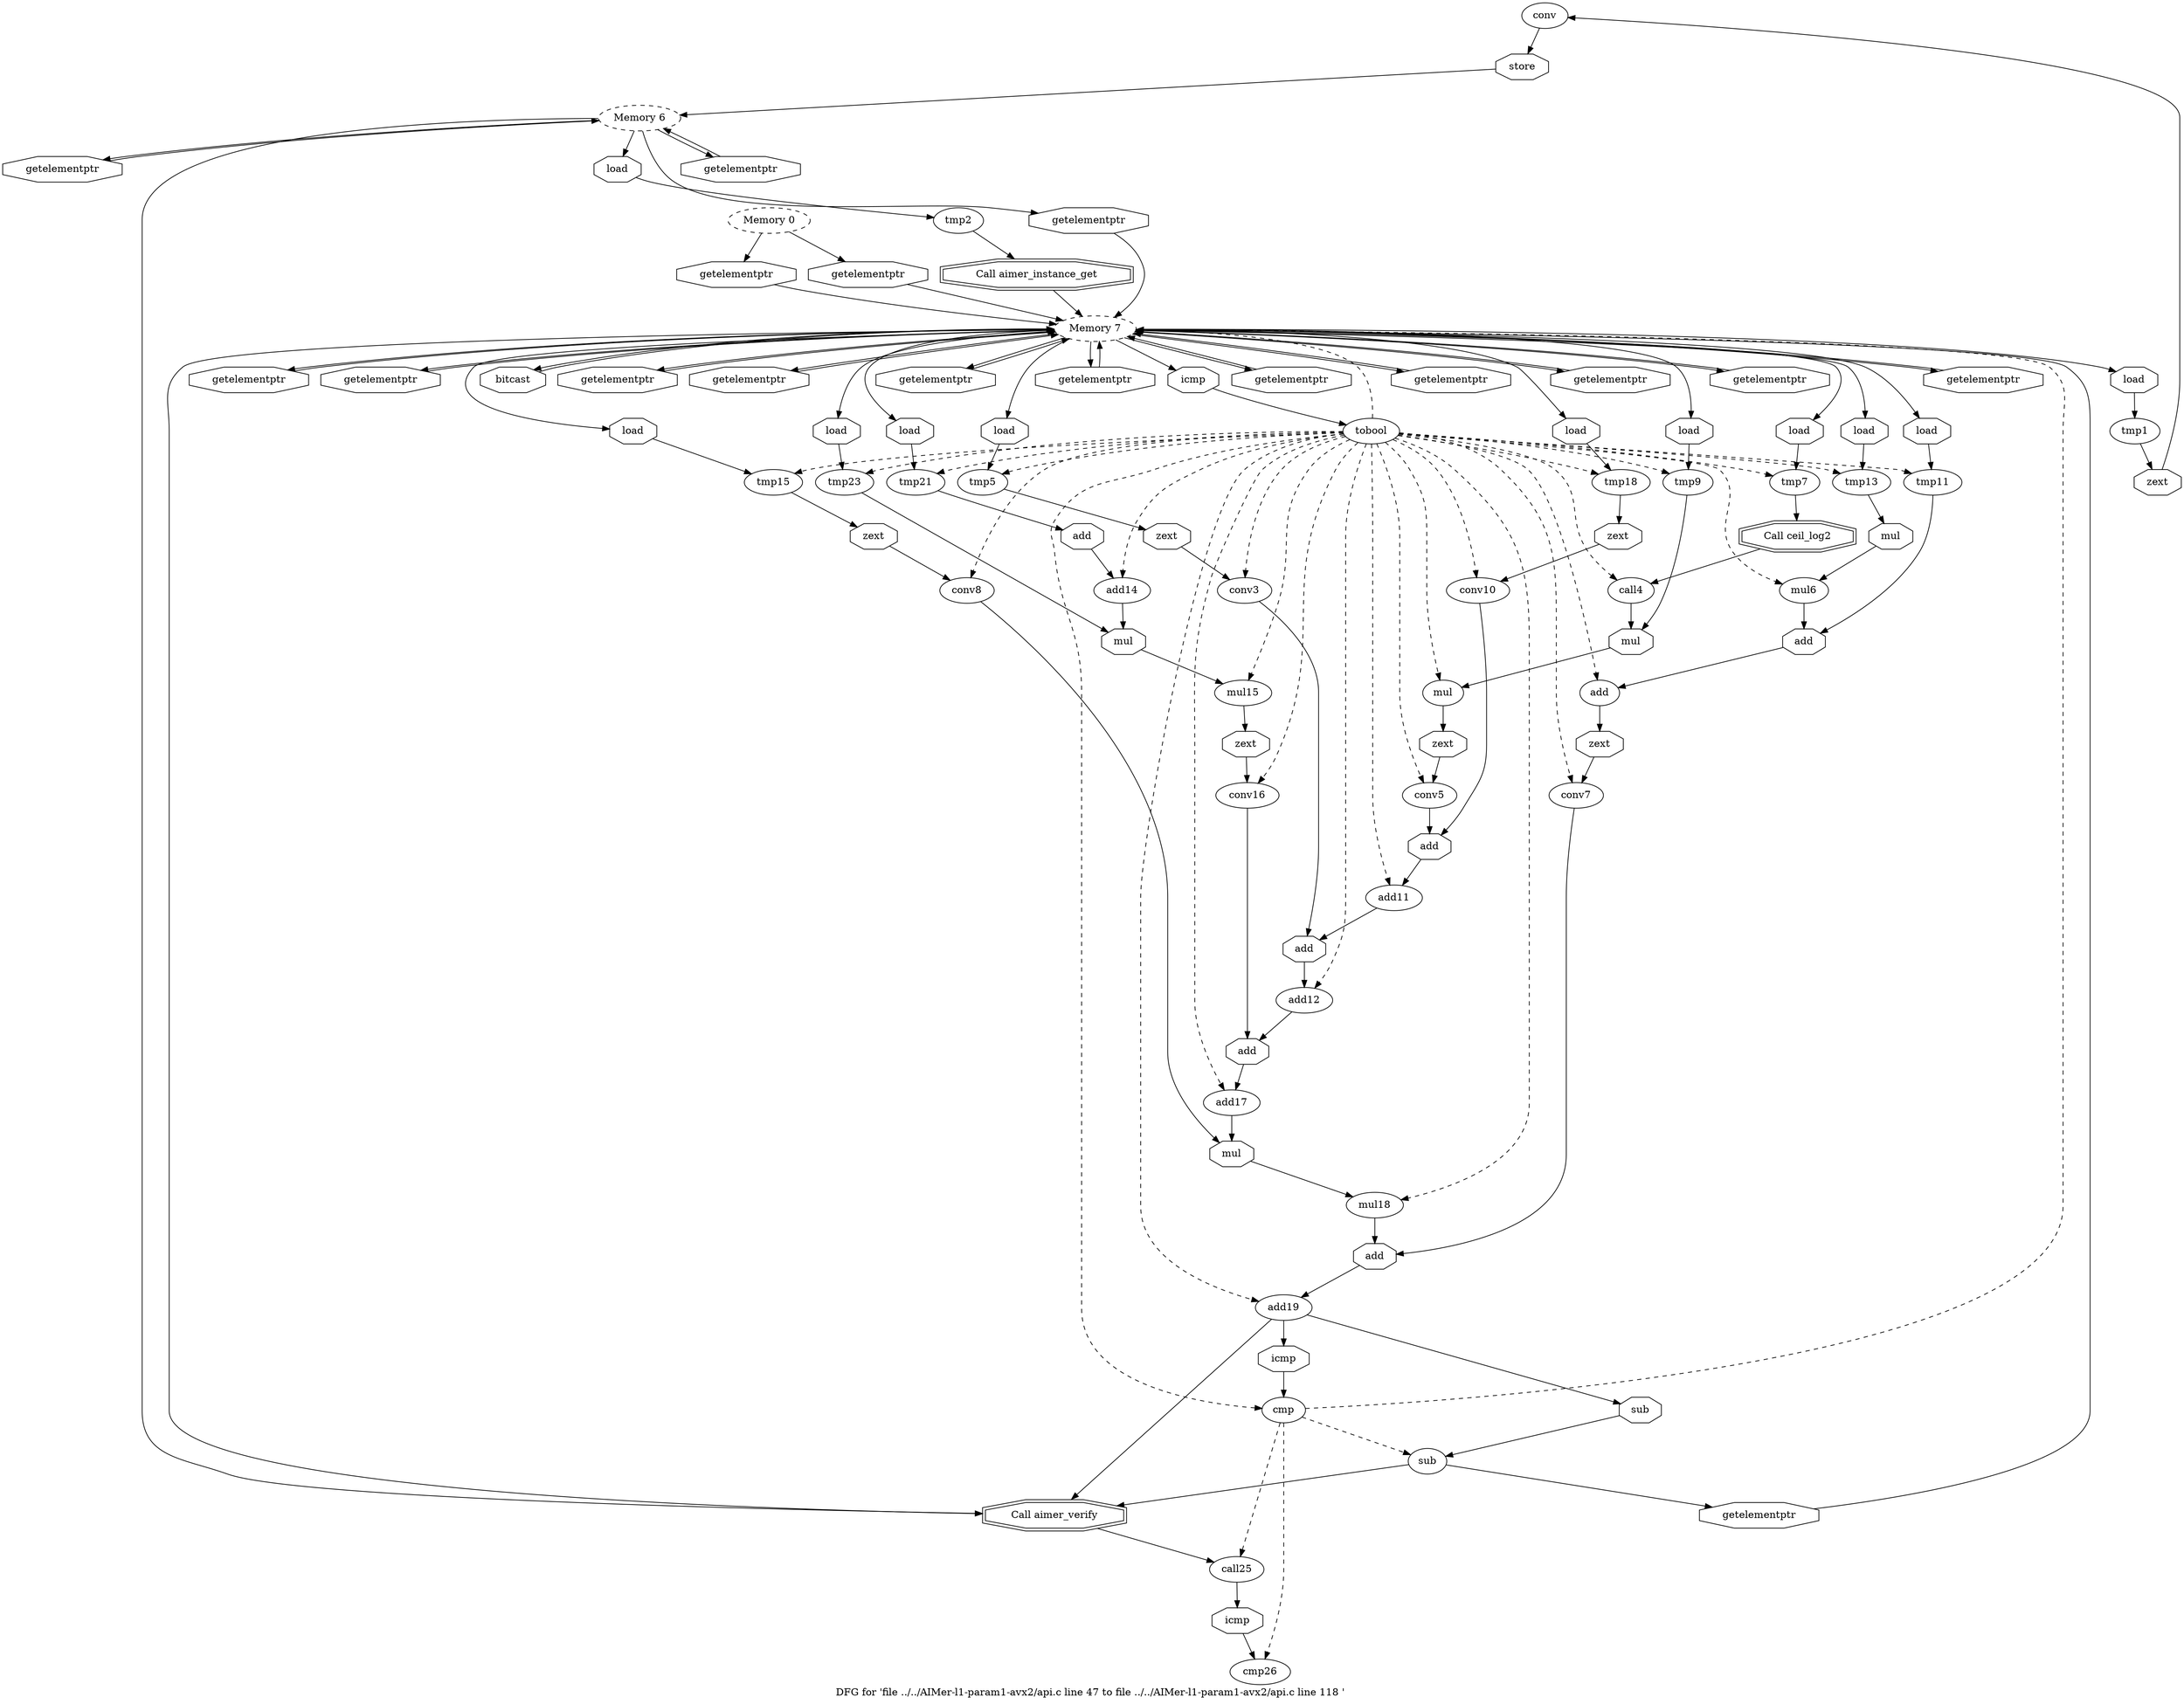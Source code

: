 digraph "DFG for 'file ../../AIMer-l1-param1-avx2/api.c line 47 to file ../../AIMer-l1-param1-avx2/api.c line 118 '  "{
label="DFG for 'file ../../AIMer-l1-param1-avx2/api.c line 47 to file ../../AIMer-l1-param1-avx2/api.c line 118 ' ";
node_838[shape=ellipse,style=solid,label="conv"]
node_841[shape=octagon,style=solid,label="store"]
"node_838"->"node_841"
node_837[shape=octagon,style=solid,label="load"]
node_836[shape=ellipse,style=solid,label="tmp1"]
"node_837"->"node_836"
node_839[shape=octagon,style=solid,label="zext"]
"node_836"->"node_839"
node_835[shape=octagon,style=solid,label="getelementptr"]
node_834[shape=ellipse,style=dashed,label="Memory 7"]
"node_835"->"node_834"
"node_834"->"node_837"
node_869[shape=octagon,style=solid,label="getelementptr"]
"node_834"->"node_869"
node_871[shape=octagon,style=solid,label="load"]
"node_834"->"node_871"
node_920[shape=doubleoctagon,style=solid,label="Call aimer_verify"]
"node_834"->"node_920"
node_847[shape=octagon,style=solid,label="icmp"]
"node_834"->"node_847"
node_892[shape=octagon,style=solid,label="getelementptr"]
"node_834"->"node_892"
node_893[shape=octagon,style=solid,label="getelementptr"]
"node_834"->"node_893"
node_895[shape=octagon,style=solid,label="load"]
"node_834"->"node_895"
node_917[shape=octagon,style=solid,label="bitcast"]
"node_834"->"node_917"
node_848[shape=octagon,style=solid,label="getelementptr"]
"node_834"->"node_848"
node_849[shape=octagon,style=solid,label="getelementptr"]
"node_834"->"node_849"
node_851[shape=octagon,style=solid,label="load"]
"node_834"->"node_851"
node_861[shape=octagon,style=solid,label="load"]
"node_834"->"node_861"
node_866[shape=octagon,style=solid,label="getelementptr"]
"node_834"->"node_866"
node_868[shape=octagon,style=solid,label="load"]
"node_834"->"node_868"
node_898[shape=octagon,style=solid,label="getelementptr"]
"node_834"->"node_898"
node_900[shape=octagon,style=solid,label="load"]
"node_834"->"node_900"
node_878[shape=octagon,style=solid,label="getelementptr"]
"node_834"->"node_878"
node_880[shape=octagon,style=solid,label="load"]
"node_834"->"node_880"
node_883[shape=octagon,style=solid,label="getelementptr"]
"node_834"->"node_883"
node_885[shape=octagon,style=solid,label="load"]
"node_834"->"node_885"
node_854[shape=octagon,style=solid,label="getelementptr"]
"node_834"->"node_854"
node_856[shape=octagon,style=solid,label="load"]
"node_834"->"node_856"
node_859[shape=octagon,style=solid,label="getelementptr"]
"node_834"->"node_859"
node_833[shape=ellipse,style=dashed,label="Memory 6"]
node_840[shape=octagon,style=solid,label="getelementptr"]
"node_833"->"node_840"
node_842[shape=octagon,style=solid,label="getelementptr"]
"node_833"->"node_842"
"node_833"->"node_920"
node_844[shape=octagon,style=solid,label="load"]
"node_833"->"node_844"
node_916[shape=octagon,style=solid,label="getelementptr"]
"node_833"->"node_916"
node_832[shape=ellipse,style=dashed,label="Memory 0"]
"node_832"->"node_835"
node_918[shape=octagon,style=solid,label="getelementptr"]
"node_832"->"node_918"
"node_869"->"node_834"
node_870[shape=ellipse,style=solid,label="tmp13"]
node_873[shape=octagon,style=solid,label="mul"]
"node_870"->"node_873"
"node_871"->"node_870"
node_872[shape=ellipse,style=solid,label="mul6"]
node_875[shape=octagon,style=solid,label="add"]
"node_872"->"node_875"
"node_873"->"node_872"
node_874[shape=ellipse,style=solid,label="add"]
node_877[shape=octagon,style=solid,label="zext"]
"node_874"->"node_877"
"node_875"->"node_874"
node_876[shape=ellipse,style=solid,label="conv7"]
node_910[shape=octagon,style=solid,label="add"]
"node_876"->"node_910"
"node_877"->"node_876"
"node_839"->"node_838"
"node_840"->"node_833"
"node_841"->"node_833"
"node_842"->"node_833"
"node_918"->"node_834"
node_919[shape=ellipse,style=solid,label="call25"]
node_922[shape=octagon,style=solid,label="icmp"]
"node_919"->"node_922"
"node_920"->"node_919"
node_921[shape=ellipse,style=solid,label="cmp26"]
"node_922"->"node_921"
node_843[shape=ellipse,style=solid,label="tmp2"]
node_845[shape=doubleoctagon,style=solid,label="Call aimer_instance_get"]
"node_843"->"node_845"
"node_844"->"node_843"
"node_845"->"node_834"
node_846[shape=ellipse,style=solid,label="tobool"]
"node_846"->"node_834" [style=dashed]
"node_846"->"node_870" [style=dashed]
"node_846"->"node_872" [style=dashed]
"node_846"->"node_874" [style=dashed]
"node_846"->"node_876" [style=dashed]
node_888[shape=ellipse,style=solid,label="add11"]
"node_846"->"node_888" [style=dashed]
node_890[shape=ellipse,style=solid,label="add12"]
"node_846"->"node_890" [style=dashed]
node_894[shape=ellipse,style=solid,label="tmp21"]
"node_846"->"node_894" [style=dashed]
node_896[shape=ellipse,style=solid,label="add14"]
"node_846"->"node_896" [style=dashed]
node_909[shape=ellipse,style=solid,label="add19"]
"node_846"->"node_909" [style=dashed]
node_911[shape=ellipse,style=solid,label="cmp"]
"node_846"->"node_911" [style=dashed]
node_850[shape=ellipse,style=solid,label="tmp5"]
"node_846"->"node_850" [style=dashed]
node_852[shape=ellipse,style=solid,label="conv3"]
"node_846"->"node_852" [style=dashed]
node_860[shape=ellipse,style=solid,label="tmp9"]
"node_846"->"node_860" [style=dashed]
node_862[shape=ellipse,style=solid,label="mul"]
"node_846"->"node_862" [style=dashed]
node_864[shape=ellipse,style=solid,label="conv5"]
"node_846"->"node_864" [style=dashed]
node_867[shape=ellipse,style=solid,label="tmp11"]
"node_846"->"node_867" [style=dashed]
node_899[shape=ellipse,style=solid,label="tmp23"]
"node_846"->"node_899" [style=dashed]
node_901[shape=ellipse,style=solid,label="mul15"]
"node_846"->"node_901" [style=dashed]
node_903[shape=ellipse,style=solid,label="conv16"]
"node_846"->"node_903" [style=dashed]
node_905[shape=ellipse,style=solid,label="add17"]
"node_846"->"node_905" [style=dashed]
node_907[shape=ellipse,style=solid,label="mul18"]
"node_846"->"node_907" [style=dashed]
node_879[shape=ellipse,style=solid,label="tmp15"]
"node_846"->"node_879" [style=dashed]
node_881[shape=ellipse,style=solid,label="conv8"]
"node_846"->"node_881" [style=dashed]
node_884[shape=ellipse,style=solid,label="tmp18"]
"node_846"->"node_884" [style=dashed]
node_886[shape=ellipse,style=solid,label="conv10"]
"node_846"->"node_886" [style=dashed]
node_855[shape=ellipse,style=solid,label="tmp7"]
"node_846"->"node_855" [style=dashed]
node_857[shape=ellipse,style=solid,label="call4"]
"node_846"->"node_857" [style=dashed]
"node_847"->"node_846"
node_891[shape=octagon,style=solid,label="add"]
"node_888"->"node_891"
node_889[shape=octagon,style=solid,label="add"]
"node_889"->"node_888"
node_906[shape=octagon,style=solid,label="add"]
"node_890"->"node_906"
"node_891"->"node_890"
"node_892"->"node_834"
"node_893"->"node_834"
node_897[shape=octagon,style=solid,label="add"]
"node_894"->"node_897"
"node_895"->"node_894"
node_902[shape=octagon,style=solid,label="mul"]
"node_896"->"node_902"
"node_897"->"node_896"
node_908[shape=octagon,style=solid,label="mul"]
"node_908"->"node_907"
"node_909"->"node_920"
node_912[shape=octagon,style=solid,label="icmp"]
"node_909"->"node_912"
node_914[shape=octagon,style=solid,label="sub"]
"node_909"->"node_914"
"node_910"->"node_909"
"node_911"->"node_834" [style=dashed]
"node_911"->"node_919" [style=dashed]
"node_911"->"node_921" [style=dashed]
node_913[shape=ellipse,style=solid,label="sub"]
"node_911"->"node_913" [style=dashed]
"node_912"->"node_911"
"node_913"->"node_920"
node_915[shape=octagon,style=solid,label="getelementptr"]
"node_913"->"node_915"
"node_914"->"node_913"
"node_915"->"node_834"
"node_916"->"node_834"
"node_917"->"node_834"
"node_848"->"node_834"
"node_849"->"node_834"
node_853[shape=octagon,style=solid,label="zext"]
"node_850"->"node_853"
"node_851"->"node_850"
"node_852"->"node_891"
"node_853"->"node_852"
node_863[shape=octagon,style=solid,label="mul"]
"node_860"->"node_863"
"node_861"->"node_860"
node_865[shape=octagon,style=solid,label="zext"]
"node_862"->"node_865"
"node_863"->"node_862"
"node_864"->"node_889"
"node_865"->"node_864"
"node_866"->"node_834"
"node_867"->"node_875"
"node_868"->"node_867"
"node_898"->"node_834"
"node_899"->"node_902"
"node_900"->"node_899"
node_904[shape=octagon,style=solid,label="zext"]
"node_901"->"node_904"
"node_902"->"node_901"
"node_903"->"node_906"
"node_904"->"node_903"
"node_905"->"node_908"
"node_906"->"node_905"
"node_907"->"node_910"
"node_878"->"node_834"
node_882[shape=octagon,style=solid,label="zext"]
"node_879"->"node_882"
"node_880"->"node_879"
"node_881"->"node_908"
"node_882"->"node_881"
"node_883"->"node_834"
node_887[shape=octagon,style=solid,label="zext"]
"node_884"->"node_887"
"node_885"->"node_884"
"node_886"->"node_889"
"node_887"->"node_886"
"node_854"->"node_834"
node_858[shape=doubleoctagon,style=solid,label="Call ceil_log2"]
"node_855"->"node_858"
"node_856"->"node_855"
"node_857"->"node_863"
"node_858"->"node_857"
"node_859"->"node_834"
}

